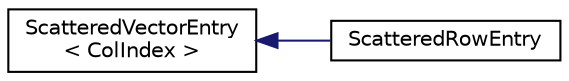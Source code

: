 digraph "Graphical Class Hierarchy"
{
 // LATEX_PDF_SIZE
  edge [fontname="Helvetica",fontsize="10",labelfontname="Helvetica",labelfontsize="10"];
  node [fontname="Helvetica",fontsize="10",shape=record];
  rankdir="LR";
  Node0 [label="ScatteredVectorEntry\l\< ColIndex \>",height=0.2,width=0.4,color="black", fillcolor="white", style="filled",URL="$classoperations__research_1_1glop_1_1_scattered_vector_entry.html",tooltip=" "];
  Node0 -> Node1 [dir="back",color="midnightblue",fontsize="10",style="solid",fontname="Helvetica"];
  Node1 [label="ScatteredRowEntry",height=0.2,width=0.4,color="black", fillcolor="white", style="filled",URL="$classoperations__research_1_1glop_1_1_scattered_row_entry.html",tooltip=" "];
}
